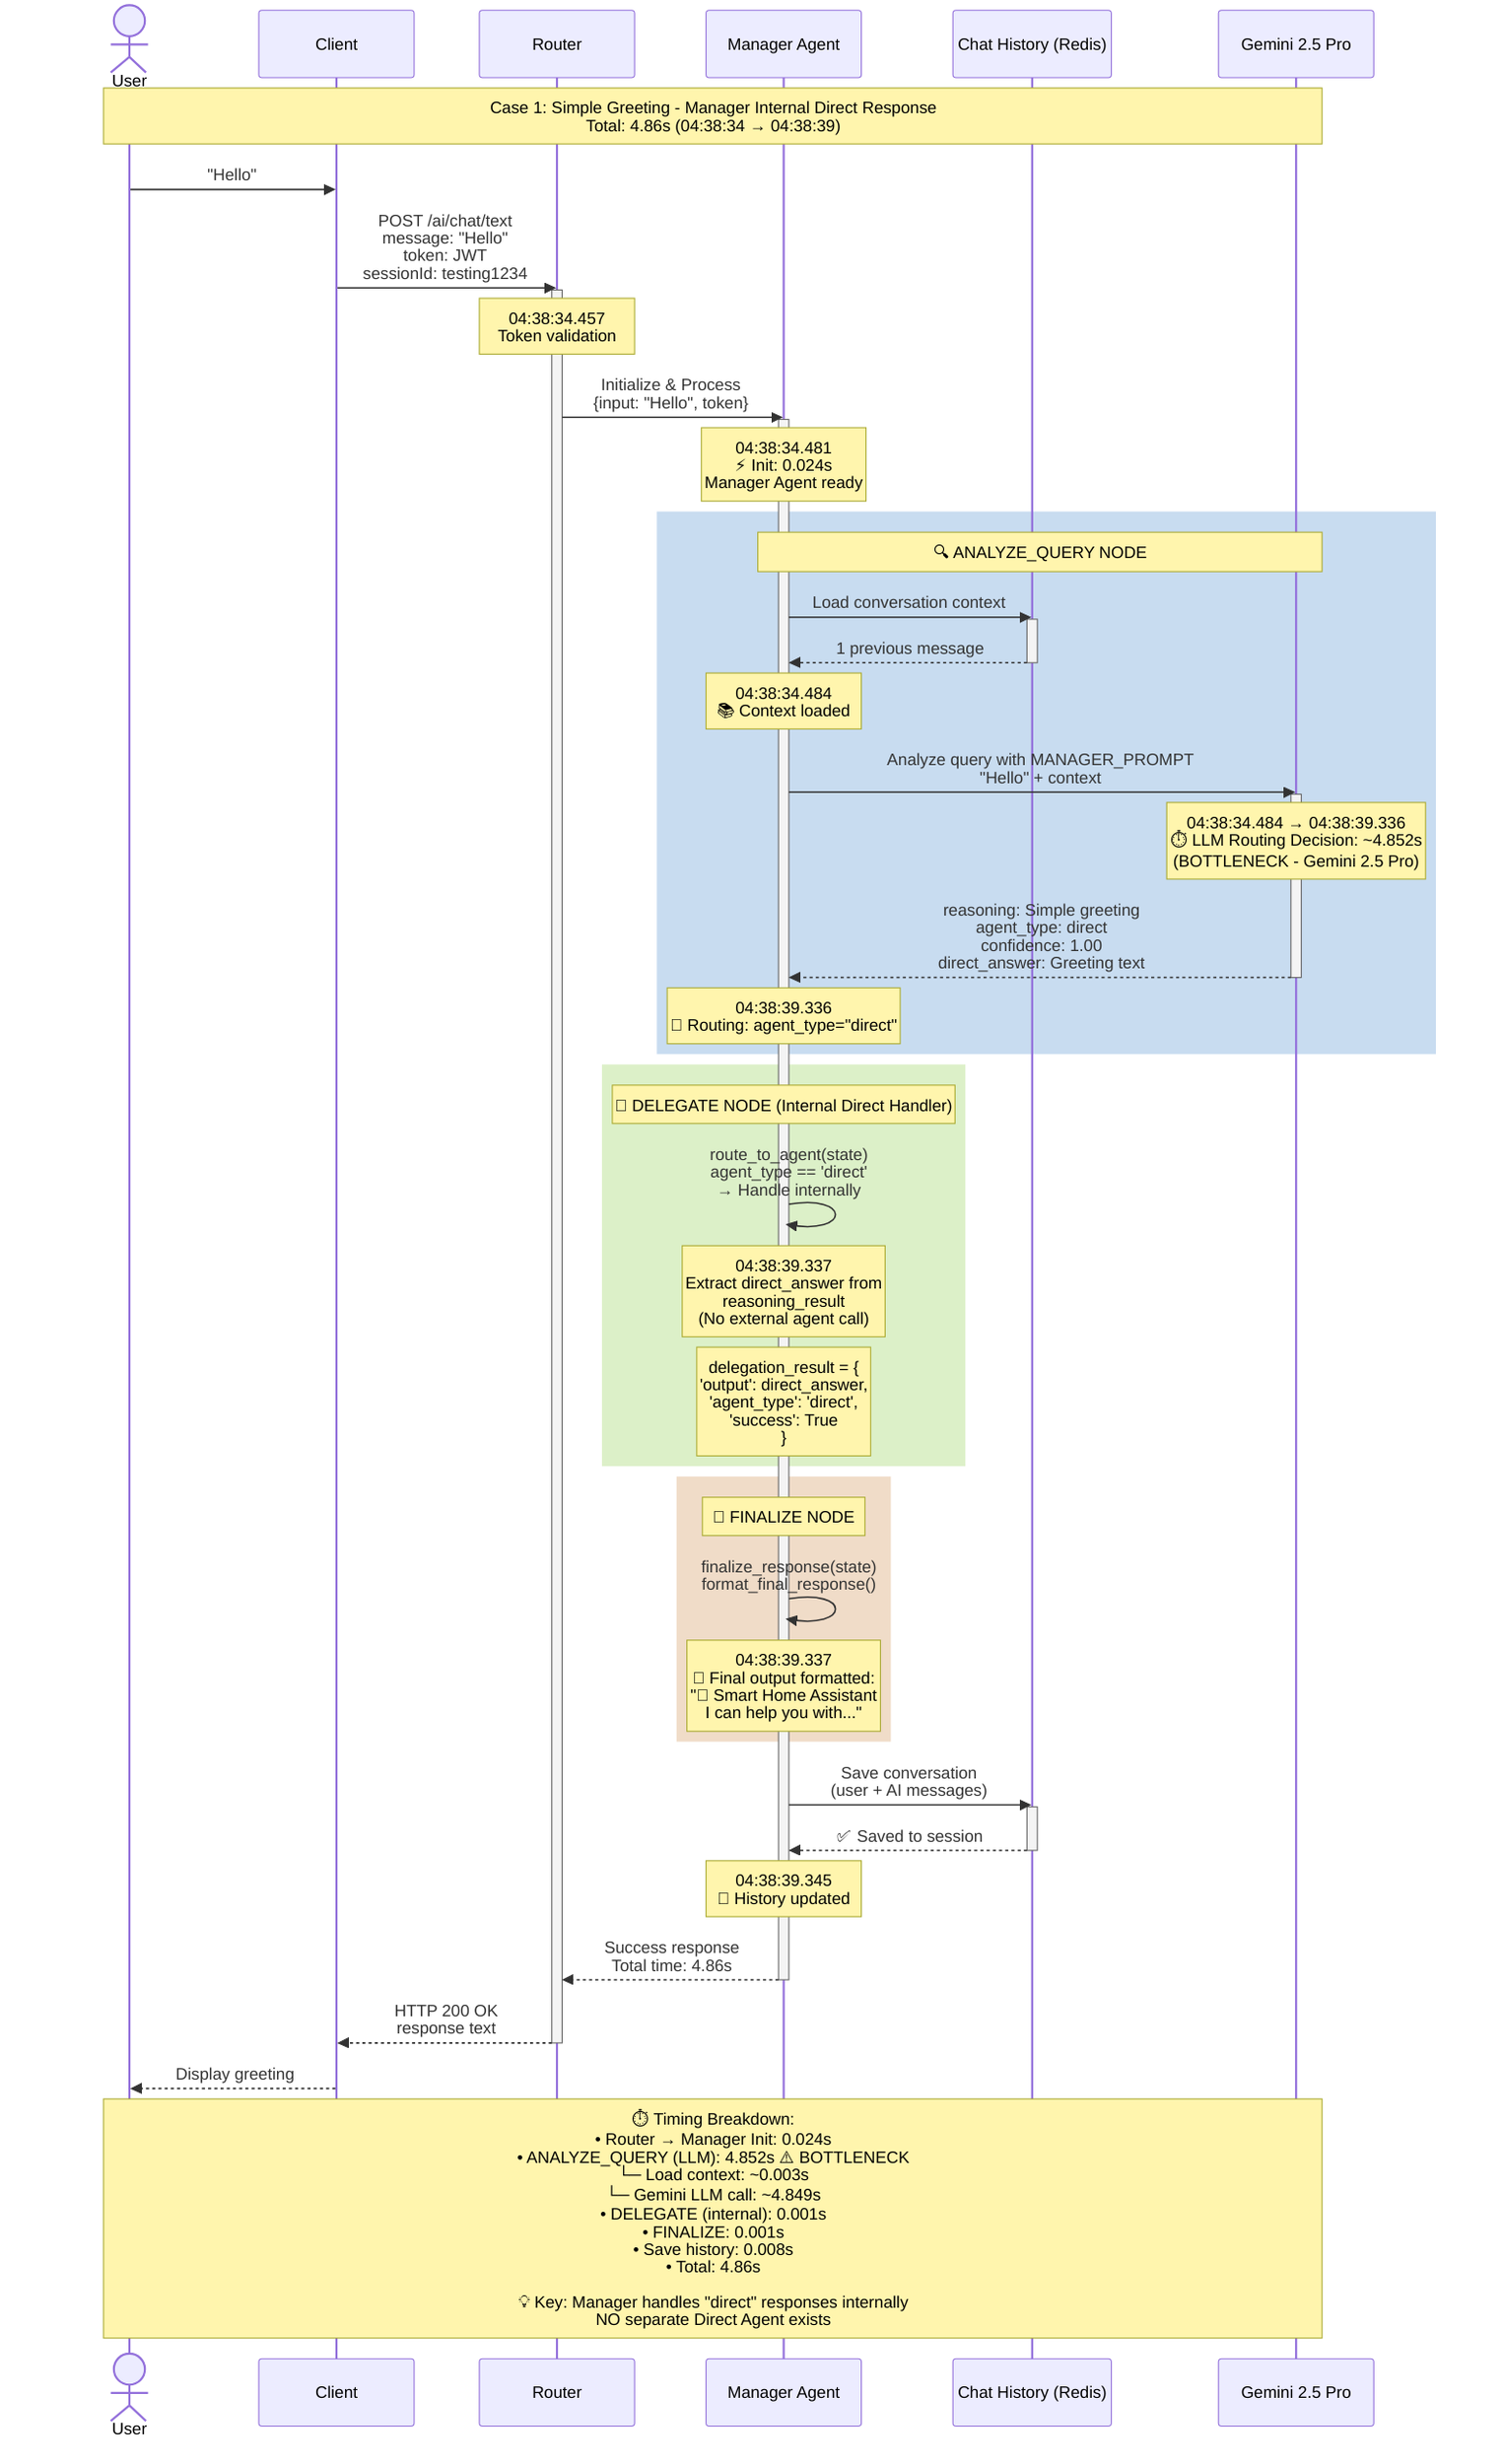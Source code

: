 sequenceDiagram
    actor User
    participant Client
    participant Router
    participant Manager as Manager Agent
    participant Redis as Chat History (Redis)
    participant LLM as Gemini 2.5 Pro

    Note over User,LLM: Case 1: Simple Greeting - Manager Internal Direct Response<br/>Total: 4.86s (04:38:34 → 04:38:39)

    %% Request Phase
    User->>Client: "Hello"
    Client->>Router: POST /ai/chat/text<br/>message: "Hello"<br/>token: JWT<br/>sessionId: testing1234
    activate Router
    Note over Router: 04:38:34.457<br/>Token validation

    %% Manager Initialization
    Router->>Manager: Initialize & Process<br/>{input: "Hello", token}
    activate Manager
    Note over Manager: 04:38:34.481<br/>⚡ Init: 0.024s<br/>Manager Agent ready
    
    rect rgb(200, 220, 240)
        Note over Manager,LLM: 🔍 ANALYZE_QUERY NODE
        Manager->>Redis: Load conversation context
        activate Redis
        Redis-->>Manager: 1 previous message
        deactivate Redis
        Note over Manager: 04:38:34.484<br/>📚 Context loaded

        Manager->>LLM: Analyze query with MANAGER_PROMPT<br/>"Hello" + context
        activate LLM
        Note over LLM: 04:38:34.484 → 04:38:39.336<br/>⏱️ LLM Routing Decision: ~4.852s<br/>(BOTTLENECK - Gemini 2.5 Pro)
        LLM-->>Manager: reasoning: Simple greeting<br/>agent_type: direct<br/>confidence: 1.00<br/>direct_answer: Greeting text
        deactivate LLM
        Note over Manager: 04:38:39.336<br/>🎯 Routing: agent_type="direct"
    end

    rect rgb(220, 240, 200)
        Note over Manager: 🚀 DELEGATE NODE (Internal Direct Handler)
        Manager->>Manager: route_to_agent(state)<br/>agent_type == 'direct'<br/>→ Handle internally
        Note over Manager: 04:38:39.337<br/>Extract direct_answer from<br/>reasoning_result<br/>(No external agent call)
        Note over Manager: delegation_result = {<br/>  'output': direct_answer,<br/>  'agent_type': 'direct',<br/>  'success': True<br/>}
    end

    rect rgb(240, 220, 200)
        Note over Manager: 📝 FINALIZE NODE
        Manager->>Manager: finalize_response(state)<br/>format_final_response()
        Note over Manager: 04:38:39.337<br/>📄 Final output formatted:<br/>"🤖 Smart Home Assistant<br/>I can help you with..."
    end

    Manager->>Redis: Save conversation<br/>(user + AI messages)
    activate Redis
    Redis-->>Manager: ✅ Saved to session
    deactivate Redis
    Note over Manager: 04:38:39.345<br/>💾 History updated

    Manager-->>Router: Success response<br/>Total time: 4.86s
    deactivate Manager
    Router-->>Client: HTTP 200 OK<br/>response text
    deactivate Router
    Client-->>User: Display greeting

    %% Timing Breakdown
    Note over User,LLM: ⏱️ Timing Breakdown:<br/>• Router → Manager Init: 0.024s<br/>• ANALYZE_QUERY (LLM): 4.852s ⚠️ BOTTLENECK<br/>  └─ Load context: ~0.003s<br/>  └─ Gemini LLM call: ~4.849s<br/>• DELEGATE (internal): 0.001s<br/>• FINALIZE: 0.001s<br/>• Save history: 0.008s<br/>• Total: 4.86s<br/><br/>💡 Key: Manager handles "direct" responses internally<br/>NO separate Direct Agent exists